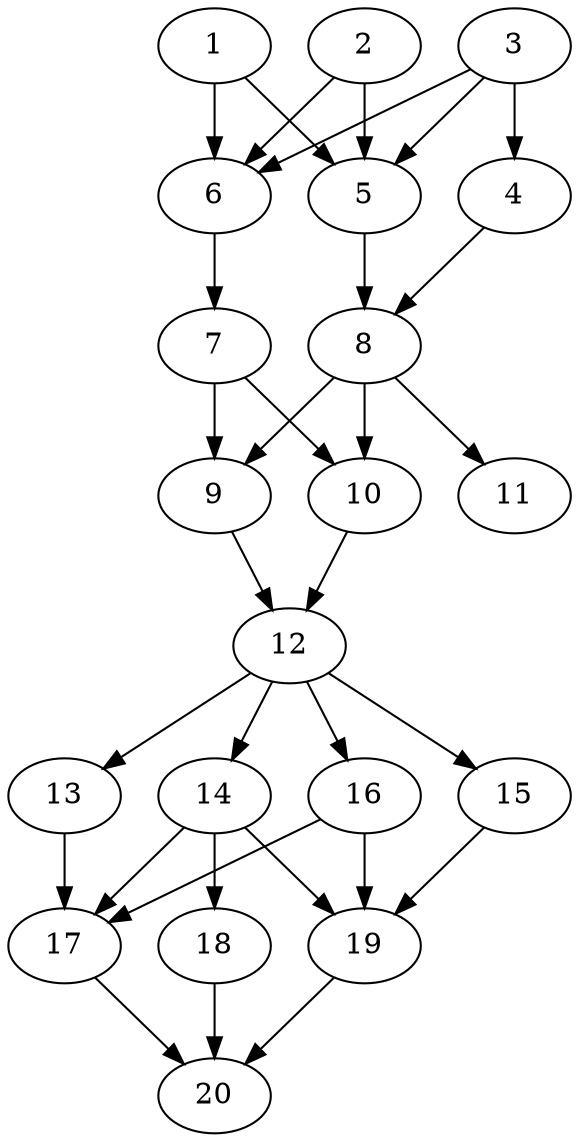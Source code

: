 // DAG automatically generated by daggen at Tue Aug  6 16:20:30 2019
// ./daggen --dot -n 20 --ccr 0.4 --fat 0.4 --regular 0.5 --density 0.9 --mindata 5242880 --maxdata 52428800 
digraph G {
  1 [size="116282880", alpha="0.10", expect_size="46513152"] 
  1 -> 5 [size ="46513152"]
  1 -> 6 [size ="46513152"]
  2 [size="48760320", alpha="0.00", expect_size="19504128"] 
  2 -> 5 [size ="19504128"]
  2 -> 6 [size ="19504128"]
  3 [size="105474560", alpha="0.14", expect_size="42189824"] 
  3 -> 4 [size ="42189824"]
  3 -> 5 [size ="42189824"]
  3 -> 6 [size ="42189824"]
  4 [size="108282880", alpha="0.04", expect_size="43313152"] 
  4 -> 8 [size ="43313152"]
  5 [size="93045760", alpha="0.12", expect_size="37218304"] 
  5 -> 8 [size ="37218304"]
  6 [size="61767680", alpha="0.20", expect_size="24707072"] 
  6 -> 7 [size ="24707072"]
  7 [size="70840320", alpha="0.11", expect_size="28336128"] 
  7 -> 9 [size ="28336128"]
  7 -> 10 [size ="28336128"]
  8 [size="124016640", alpha="0.02", expect_size="49606656"] 
  8 -> 9 [size ="49606656"]
  8 -> 10 [size ="49606656"]
  8 -> 11 [size ="49606656"]
  9 [size="103093760", alpha="0.15", expect_size="41237504"] 
  9 -> 12 [size ="41237504"]
  10 [size="121198080", alpha="0.12", expect_size="48479232"] 
  10 -> 12 [size ="48479232"]
  11 [size="61839360", alpha="0.09", expect_size="24735744"] 
  12 [size="119444480", alpha="0.12", expect_size="47777792"] 
  12 -> 13 [size ="47777792"]
  12 -> 14 [size ="47777792"]
  12 -> 15 [size ="47777792"]
  12 -> 16 [size ="47777792"]
  13 [size="119897600", alpha="0.11", expect_size="47959040"] 
  13 -> 17 [size ="47959040"]
  14 [size="87298560", alpha="0.17", expect_size="34919424"] 
  14 -> 17 [size ="34919424"]
  14 -> 18 [size ="34919424"]
  14 -> 19 [size ="34919424"]
  15 [size="109483520", alpha="0.02", expect_size="43793408"] 
  15 -> 19 [size ="43793408"]
  16 [size="60142080", alpha="0.03", expect_size="24056832"] 
  16 -> 17 [size ="24056832"]
  16 -> 19 [size ="24056832"]
  17 [size="58245120", alpha="0.15", expect_size="23298048"] 
  17 -> 20 [size ="23298048"]
  18 [size="125122560", alpha="0.19", expect_size="50049024"] 
  18 -> 20 [size ="50049024"]
  19 [size="17103360", alpha="0.14", expect_size="6841344"] 
  19 -> 20 [size ="6841344"]
  20 [size="107968000", alpha="0.08", expect_size="43187200"] 
}
